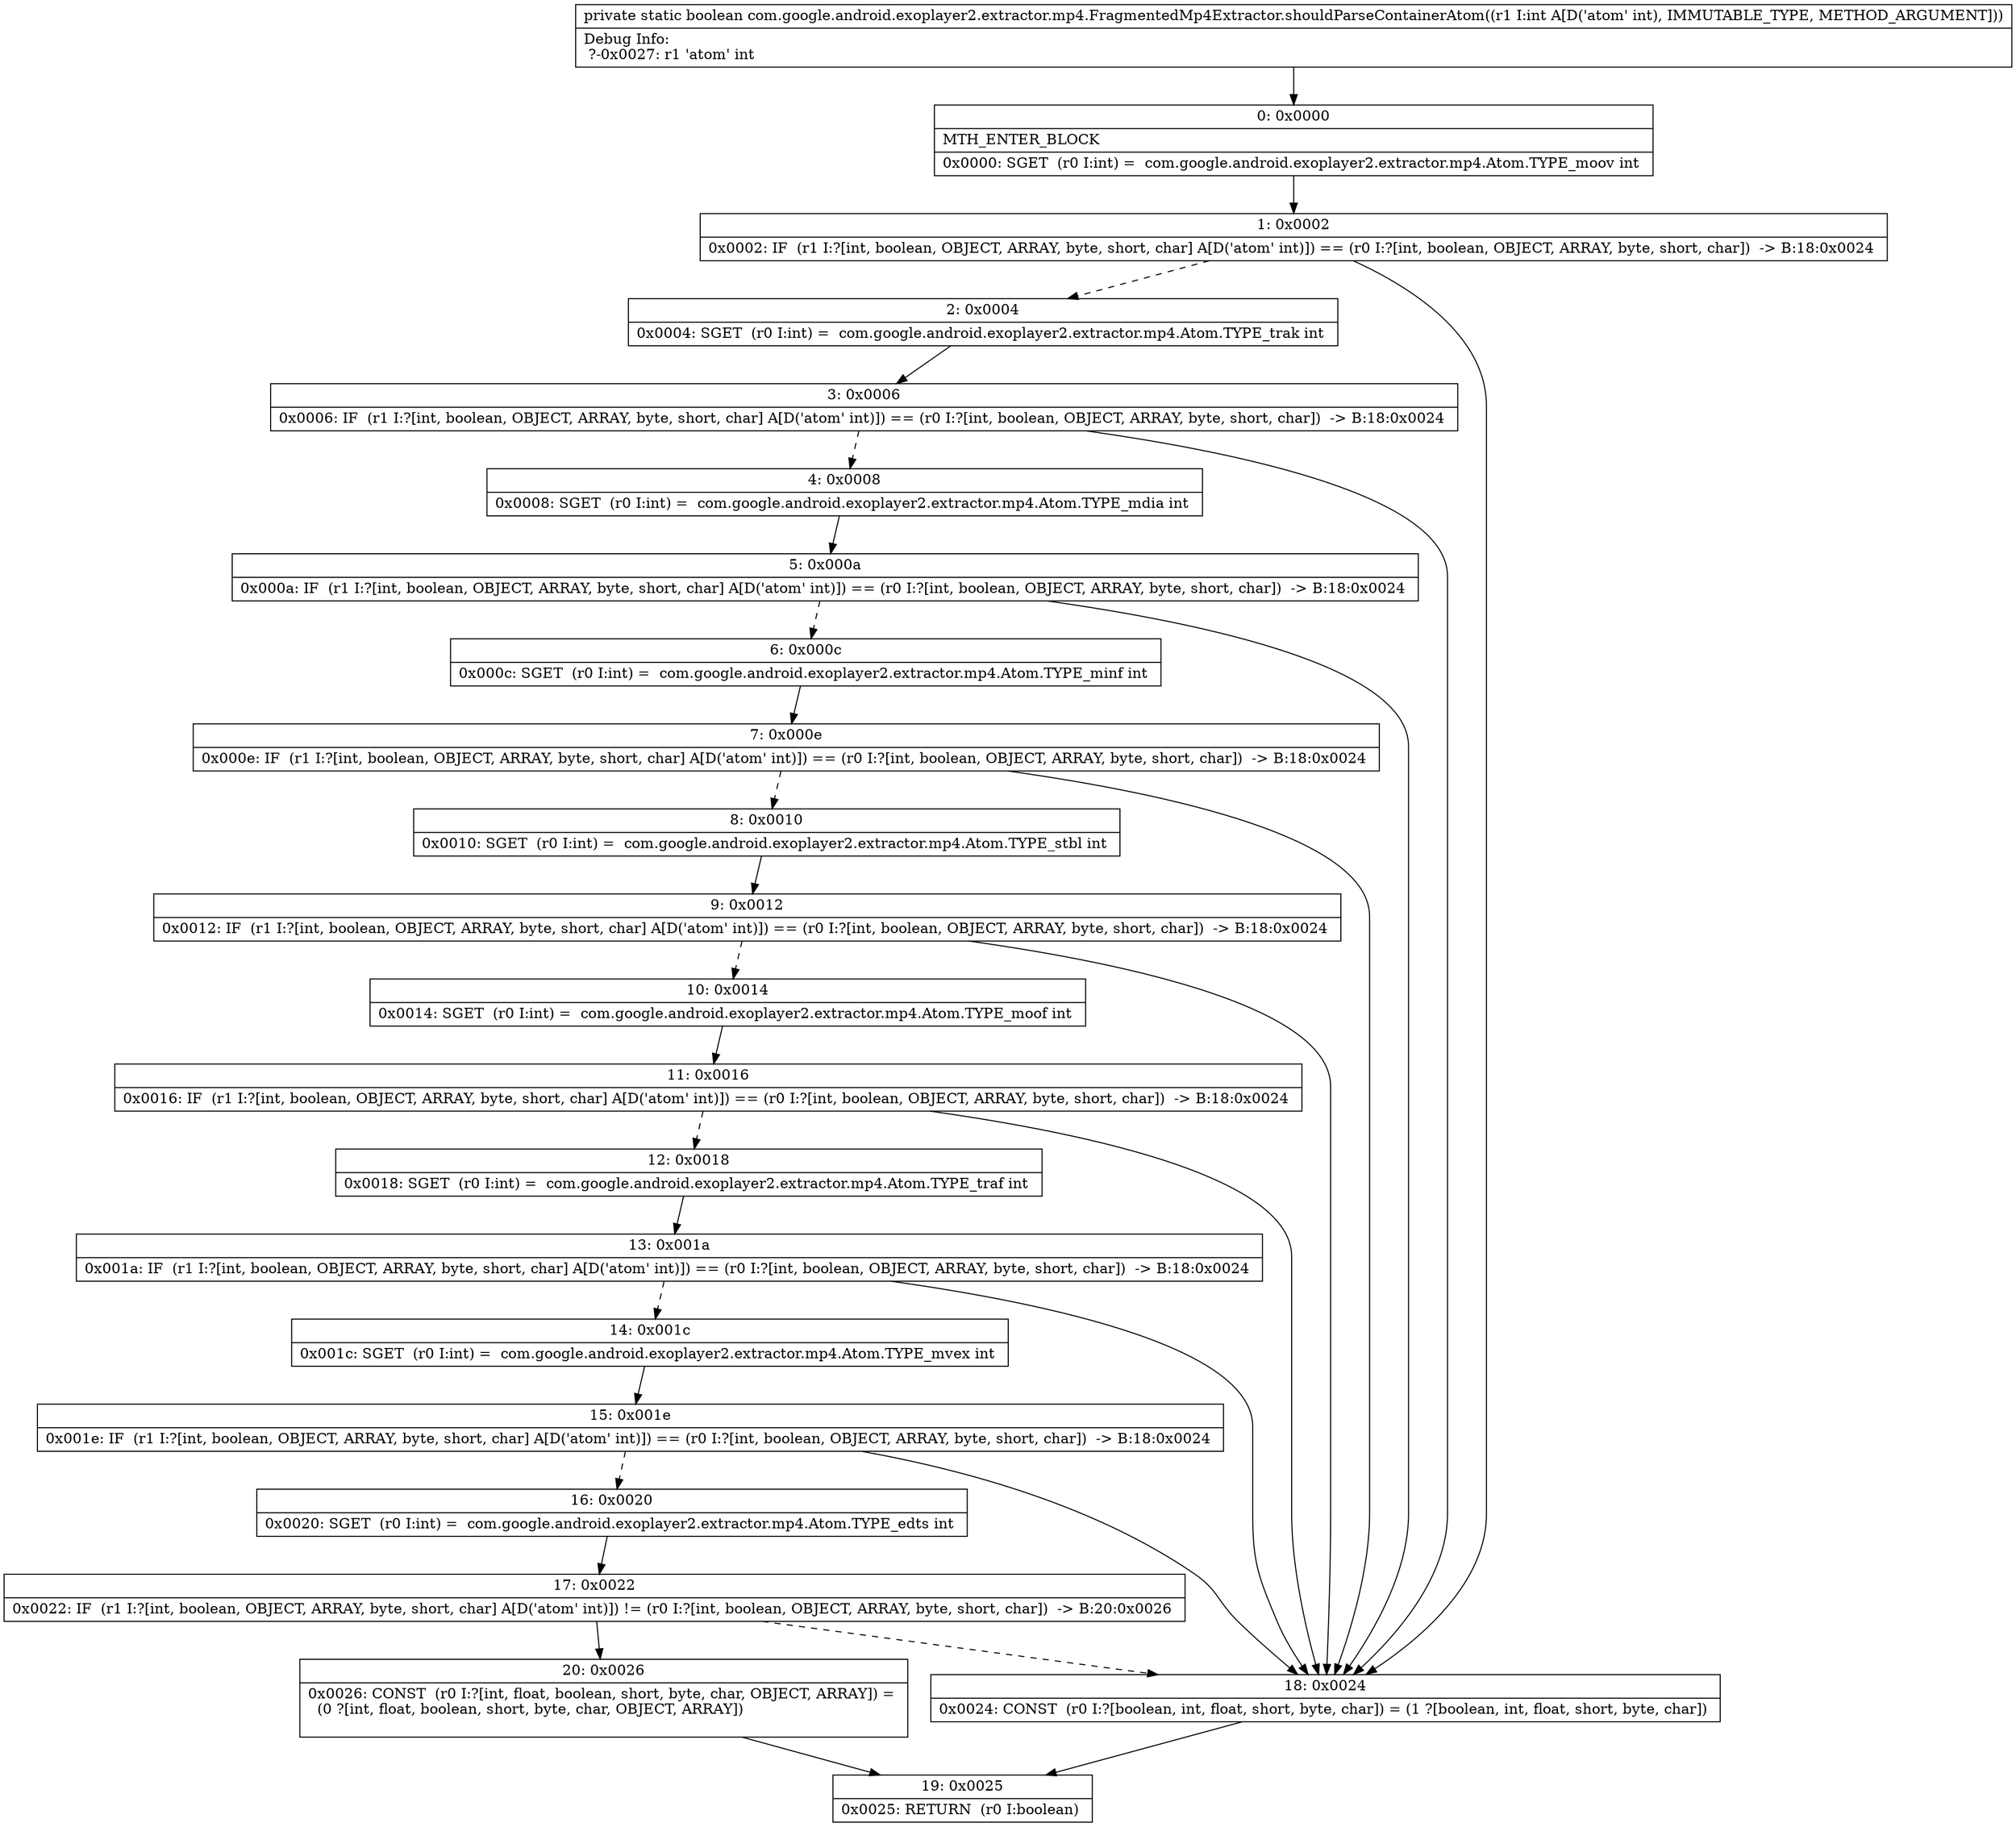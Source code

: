 digraph "CFG forcom.google.android.exoplayer2.extractor.mp4.FragmentedMp4Extractor.shouldParseContainerAtom(I)Z" {
Node_0 [shape=record,label="{0\:\ 0x0000|MTH_ENTER_BLOCK\l|0x0000: SGET  (r0 I:int) =  com.google.android.exoplayer2.extractor.mp4.Atom.TYPE_moov int \l}"];
Node_1 [shape=record,label="{1\:\ 0x0002|0x0002: IF  (r1 I:?[int, boolean, OBJECT, ARRAY, byte, short, char] A[D('atom' int)]) == (r0 I:?[int, boolean, OBJECT, ARRAY, byte, short, char])  \-\> B:18:0x0024 \l}"];
Node_2 [shape=record,label="{2\:\ 0x0004|0x0004: SGET  (r0 I:int) =  com.google.android.exoplayer2.extractor.mp4.Atom.TYPE_trak int \l}"];
Node_3 [shape=record,label="{3\:\ 0x0006|0x0006: IF  (r1 I:?[int, boolean, OBJECT, ARRAY, byte, short, char] A[D('atom' int)]) == (r0 I:?[int, boolean, OBJECT, ARRAY, byte, short, char])  \-\> B:18:0x0024 \l}"];
Node_4 [shape=record,label="{4\:\ 0x0008|0x0008: SGET  (r0 I:int) =  com.google.android.exoplayer2.extractor.mp4.Atom.TYPE_mdia int \l}"];
Node_5 [shape=record,label="{5\:\ 0x000a|0x000a: IF  (r1 I:?[int, boolean, OBJECT, ARRAY, byte, short, char] A[D('atom' int)]) == (r0 I:?[int, boolean, OBJECT, ARRAY, byte, short, char])  \-\> B:18:0x0024 \l}"];
Node_6 [shape=record,label="{6\:\ 0x000c|0x000c: SGET  (r0 I:int) =  com.google.android.exoplayer2.extractor.mp4.Atom.TYPE_minf int \l}"];
Node_7 [shape=record,label="{7\:\ 0x000e|0x000e: IF  (r1 I:?[int, boolean, OBJECT, ARRAY, byte, short, char] A[D('atom' int)]) == (r0 I:?[int, boolean, OBJECT, ARRAY, byte, short, char])  \-\> B:18:0x0024 \l}"];
Node_8 [shape=record,label="{8\:\ 0x0010|0x0010: SGET  (r0 I:int) =  com.google.android.exoplayer2.extractor.mp4.Atom.TYPE_stbl int \l}"];
Node_9 [shape=record,label="{9\:\ 0x0012|0x0012: IF  (r1 I:?[int, boolean, OBJECT, ARRAY, byte, short, char] A[D('atom' int)]) == (r0 I:?[int, boolean, OBJECT, ARRAY, byte, short, char])  \-\> B:18:0x0024 \l}"];
Node_10 [shape=record,label="{10\:\ 0x0014|0x0014: SGET  (r0 I:int) =  com.google.android.exoplayer2.extractor.mp4.Atom.TYPE_moof int \l}"];
Node_11 [shape=record,label="{11\:\ 0x0016|0x0016: IF  (r1 I:?[int, boolean, OBJECT, ARRAY, byte, short, char] A[D('atom' int)]) == (r0 I:?[int, boolean, OBJECT, ARRAY, byte, short, char])  \-\> B:18:0x0024 \l}"];
Node_12 [shape=record,label="{12\:\ 0x0018|0x0018: SGET  (r0 I:int) =  com.google.android.exoplayer2.extractor.mp4.Atom.TYPE_traf int \l}"];
Node_13 [shape=record,label="{13\:\ 0x001a|0x001a: IF  (r1 I:?[int, boolean, OBJECT, ARRAY, byte, short, char] A[D('atom' int)]) == (r0 I:?[int, boolean, OBJECT, ARRAY, byte, short, char])  \-\> B:18:0x0024 \l}"];
Node_14 [shape=record,label="{14\:\ 0x001c|0x001c: SGET  (r0 I:int) =  com.google.android.exoplayer2.extractor.mp4.Atom.TYPE_mvex int \l}"];
Node_15 [shape=record,label="{15\:\ 0x001e|0x001e: IF  (r1 I:?[int, boolean, OBJECT, ARRAY, byte, short, char] A[D('atom' int)]) == (r0 I:?[int, boolean, OBJECT, ARRAY, byte, short, char])  \-\> B:18:0x0024 \l}"];
Node_16 [shape=record,label="{16\:\ 0x0020|0x0020: SGET  (r0 I:int) =  com.google.android.exoplayer2.extractor.mp4.Atom.TYPE_edts int \l}"];
Node_17 [shape=record,label="{17\:\ 0x0022|0x0022: IF  (r1 I:?[int, boolean, OBJECT, ARRAY, byte, short, char] A[D('atom' int)]) != (r0 I:?[int, boolean, OBJECT, ARRAY, byte, short, char])  \-\> B:20:0x0026 \l}"];
Node_18 [shape=record,label="{18\:\ 0x0024|0x0024: CONST  (r0 I:?[boolean, int, float, short, byte, char]) = (1 ?[boolean, int, float, short, byte, char]) \l}"];
Node_19 [shape=record,label="{19\:\ 0x0025|0x0025: RETURN  (r0 I:boolean) \l}"];
Node_20 [shape=record,label="{20\:\ 0x0026|0x0026: CONST  (r0 I:?[int, float, boolean, short, byte, char, OBJECT, ARRAY]) = \l  (0 ?[int, float, boolean, short, byte, char, OBJECT, ARRAY])\l \l}"];
MethodNode[shape=record,label="{private static boolean com.google.android.exoplayer2.extractor.mp4.FragmentedMp4Extractor.shouldParseContainerAtom((r1 I:int A[D('atom' int), IMMUTABLE_TYPE, METHOD_ARGUMENT]))  | Debug Info:\l  ?\-0x0027: r1 'atom' int\l}"];
MethodNode -> Node_0;
Node_0 -> Node_1;
Node_1 -> Node_2[style=dashed];
Node_1 -> Node_18;
Node_2 -> Node_3;
Node_3 -> Node_4[style=dashed];
Node_3 -> Node_18;
Node_4 -> Node_5;
Node_5 -> Node_6[style=dashed];
Node_5 -> Node_18;
Node_6 -> Node_7;
Node_7 -> Node_8[style=dashed];
Node_7 -> Node_18;
Node_8 -> Node_9;
Node_9 -> Node_10[style=dashed];
Node_9 -> Node_18;
Node_10 -> Node_11;
Node_11 -> Node_12[style=dashed];
Node_11 -> Node_18;
Node_12 -> Node_13;
Node_13 -> Node_14[style=dashed];
Node_13 -> Node_18;
Node_14 -> Node_15;
Node_15 -> Node_16[style=dashed];
Node_15 -> Node_18;
Node_16 -> Node_17;
Node_17 -> Node_18[style=dashed];
Node_17 -> Node_20;
Node_18 -> Node_19;
Node_20 -> Node_19;
}

